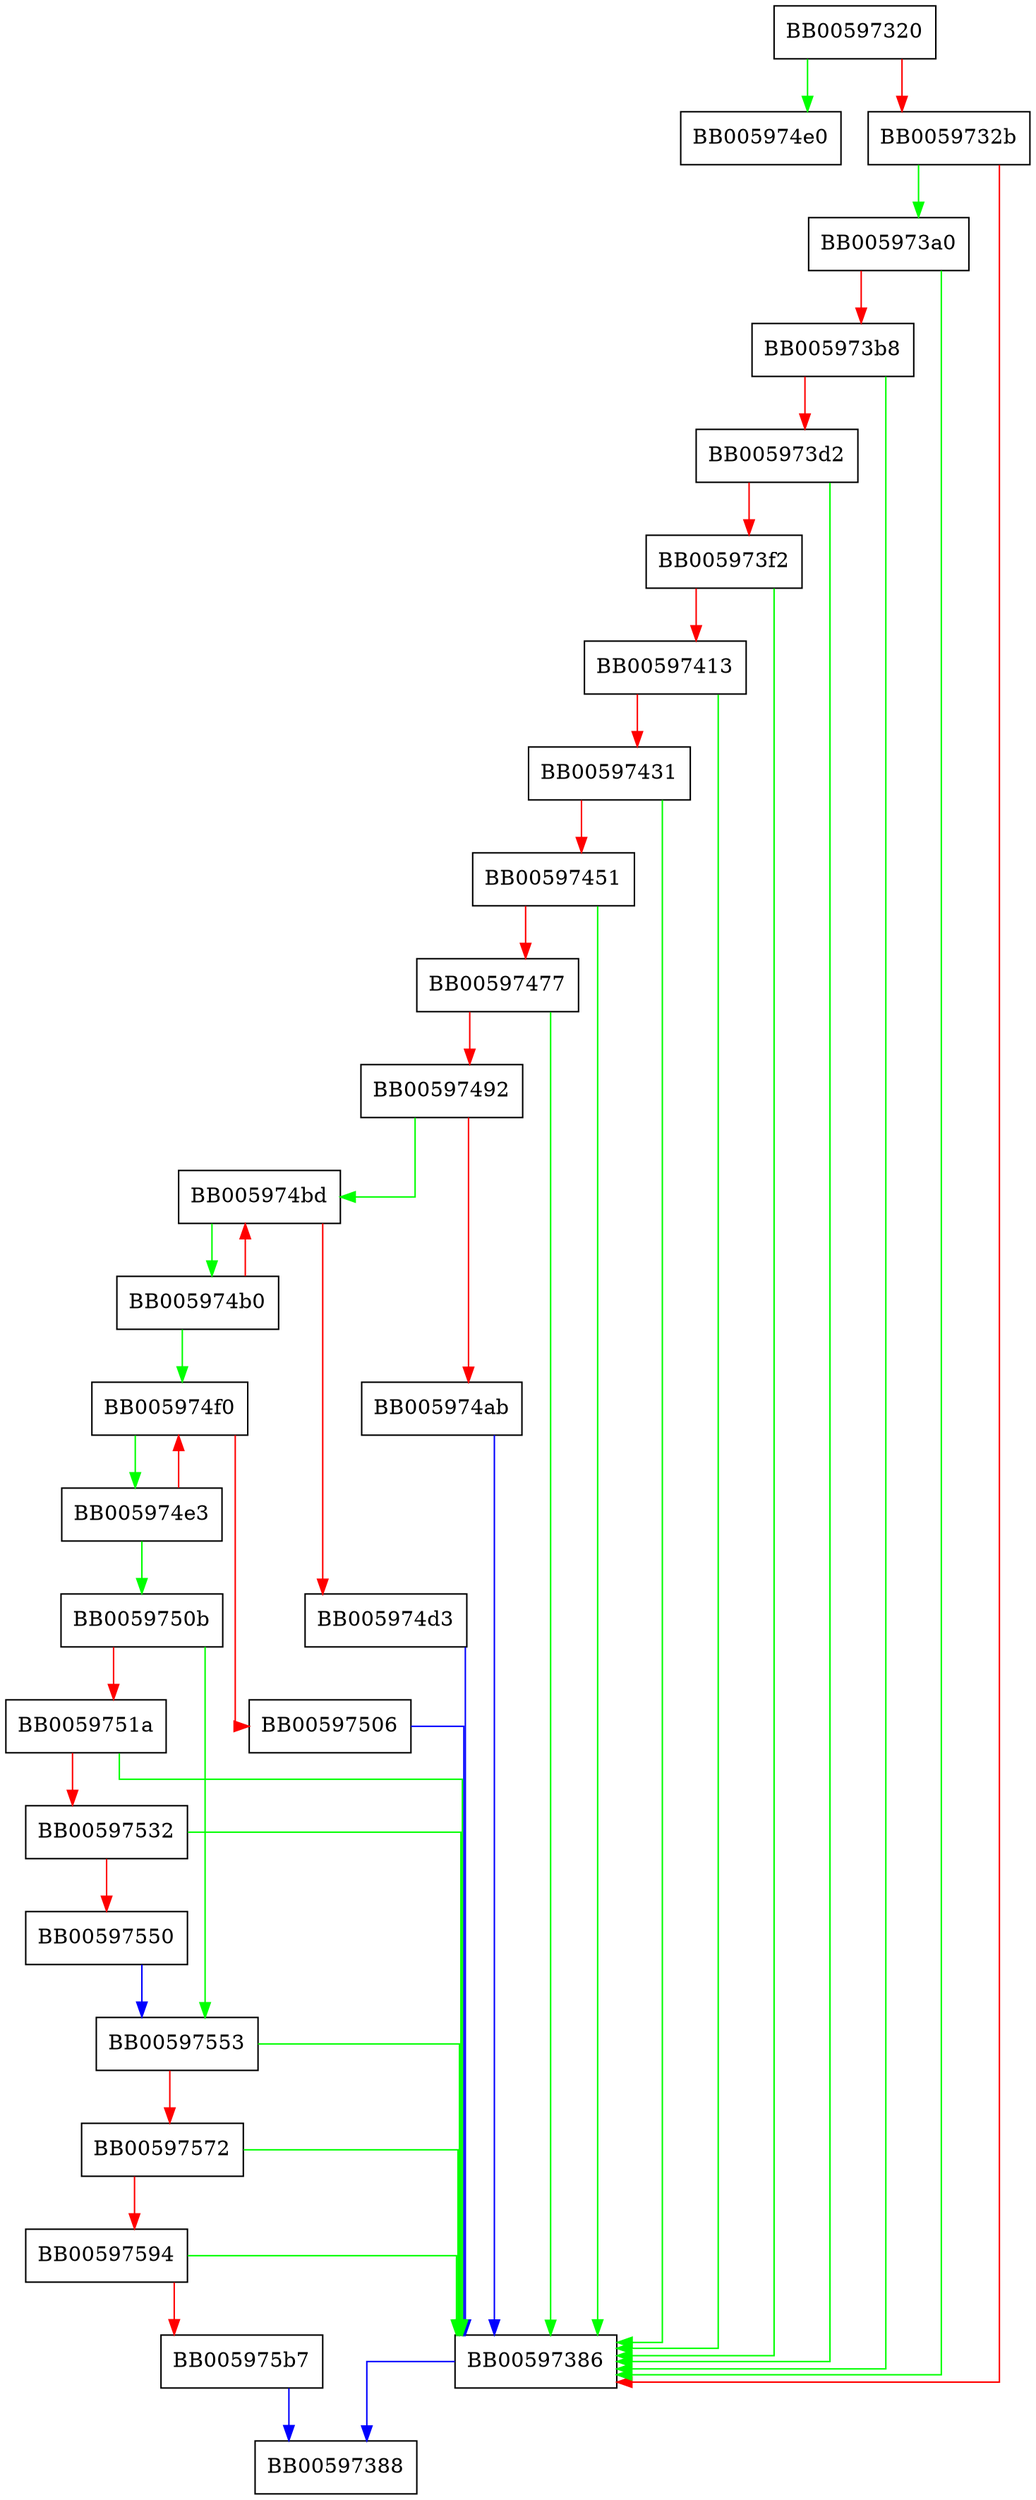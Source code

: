 digraph ossl_ec_GFp_simple_ladder_pre {
  node [shape="box"];
  graph [splines=ortho];
  BB00597320 -> BB005974e0 [color="green"];
  BB00597320 -> BB0059732b [color="red"];
  BB0059732b -> BB005973a0 [color="green"];
  BB0059732b -> BB00597386 [color="red"];
  BB00597386 -> BB00597388 [color="blue"];
  BB005973a0 -> BB00597386 [color="green"];
  BB005973a0 -> BB005973b8 [color="red"];
  BB005973b8 -> BB00597386 [color="green"];
  BB005973b8 -> BB005973d2 [color="red"];
  BB005973d2 -> BB00597386 [color="green"];
  BB005973d2 -> BB005973f2 [color="red"];
  BB005973f2 -> BB00597386 [color="green"];
  BB005973f2 -> BB00597413 [color="red"];
  BB00597413 -> BB00597386 [color="green"];
  BB00597413 -> BB00597431 [color="red"];
  BB00597431 -> BB00597386 [color="green"];
  BB00597431 -> BB00597451 [color="red"];
  BB00597451 -> BB00597386 [color="green"];
  BB00597451 -> BB00597477 [color="red"];
  BB00597477 -> BB00597386 [color="green"];
  BB00597477 -> BB00597492 [color="red"];
  BB00597492 -> BB005974bd [color="green"];
  BB00597492 -> BB005974ab [color="red"];
  BB005974ab -> BB00597386 [color="blue"];
  BB005974b0 -> BB005974f0 [color="green"];
  BB005974b0 -> BB005974bd [color="red"];
  BB005974bd -> BB005974b0 [color="green"];
  BB005974bd -> BB005974d3 [color="red"];
  BB005974d3 -> BB00597386 [color="blue"];
  BB005974e3 -> BB0059750b [color="green"];
  BB005974e3 -> BB005974f0 [color="red"];
  BB005974f0 -> BB005974e3 [color="green"];
  BB005974f0 -> BB00597506 [color="red"];
  BB00597506 -> BB00597386 [color="blue"];
  BB0059750b -> BB00597553 [color="green"];
  BB0059750b -> BB0059751a [color="red"];
  BB0059751a -> BB00597386 [color="green"];
  BB0059751a -> BB00597532 [color="red"];
  BB00597532 -> BB00597386 [color="green"];
  BB00597532 -> BB00597550 [color="red"];
  BB00597550 -> BB00597553 [color="blue"];
  BB00597553 -> BB00597386 [color="green"];
  BB00597553 -> BB00597572 [color="red"];
  BB00597572 -> BB00597386 [color="green"];
  BB00597572 -> BB00597594 [color="red"];
  BB00597594 -> BB00597386 [color="green"];
  BB00597594 -> BB005975b7 [color="red"];
  BB005975b7 -> BB00597388 [color="blue"];
}